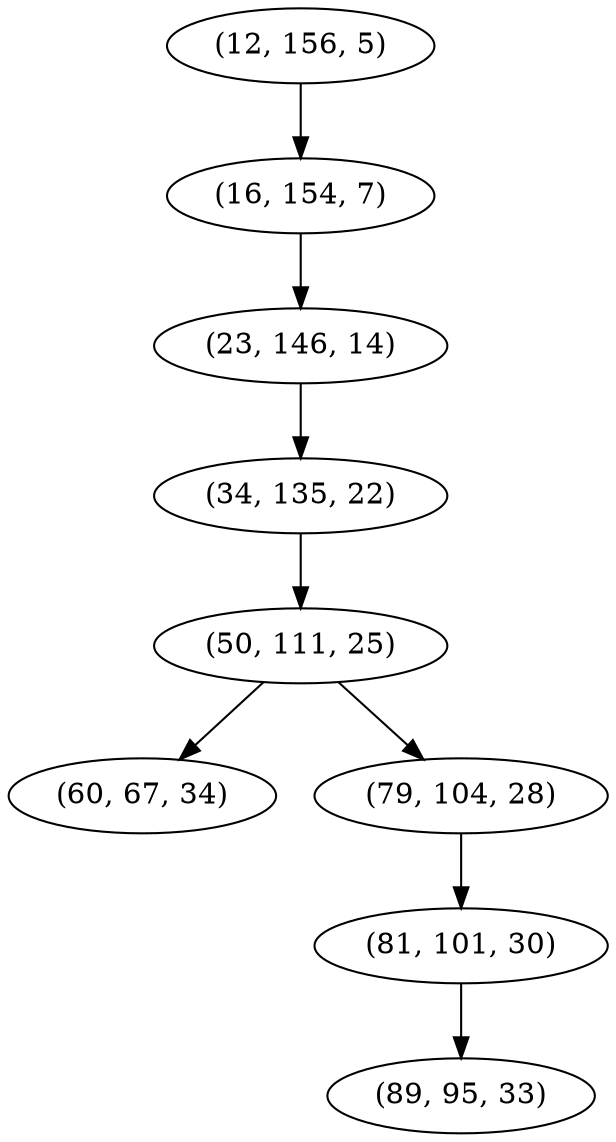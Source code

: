 digraph tree {
    "(12, 156, 5)";
    "(16, 154, 7)";
    "(23, 146, 14)";
    "(34, 135, 22)";
    "(50, 111, 25)";
    "(60, 67, 34)";
    "(79, 104, 28)";
    "(81, 101, 30)";
    "(89, 95, 33)";
    "(12, 156, 5)" -> "(16, 154, 7)";
    "(16, 154, 7)" -> "(23, 146, 14)";
    "(23, 146, 14)" -> "(34, 135, 22)";
    "(34, 135, 22)" -> "(50, 111, 25)";
    "(50, 111, 25)" -> "(60, 67, 34)";
    "(50, 111, 25)" -> "(79, 104, 28)";
    "(79, 104, 28)" -> "(81, 101, 30)";
    "(81, 101, 30)" -> "(89, 95, 33)";
}
